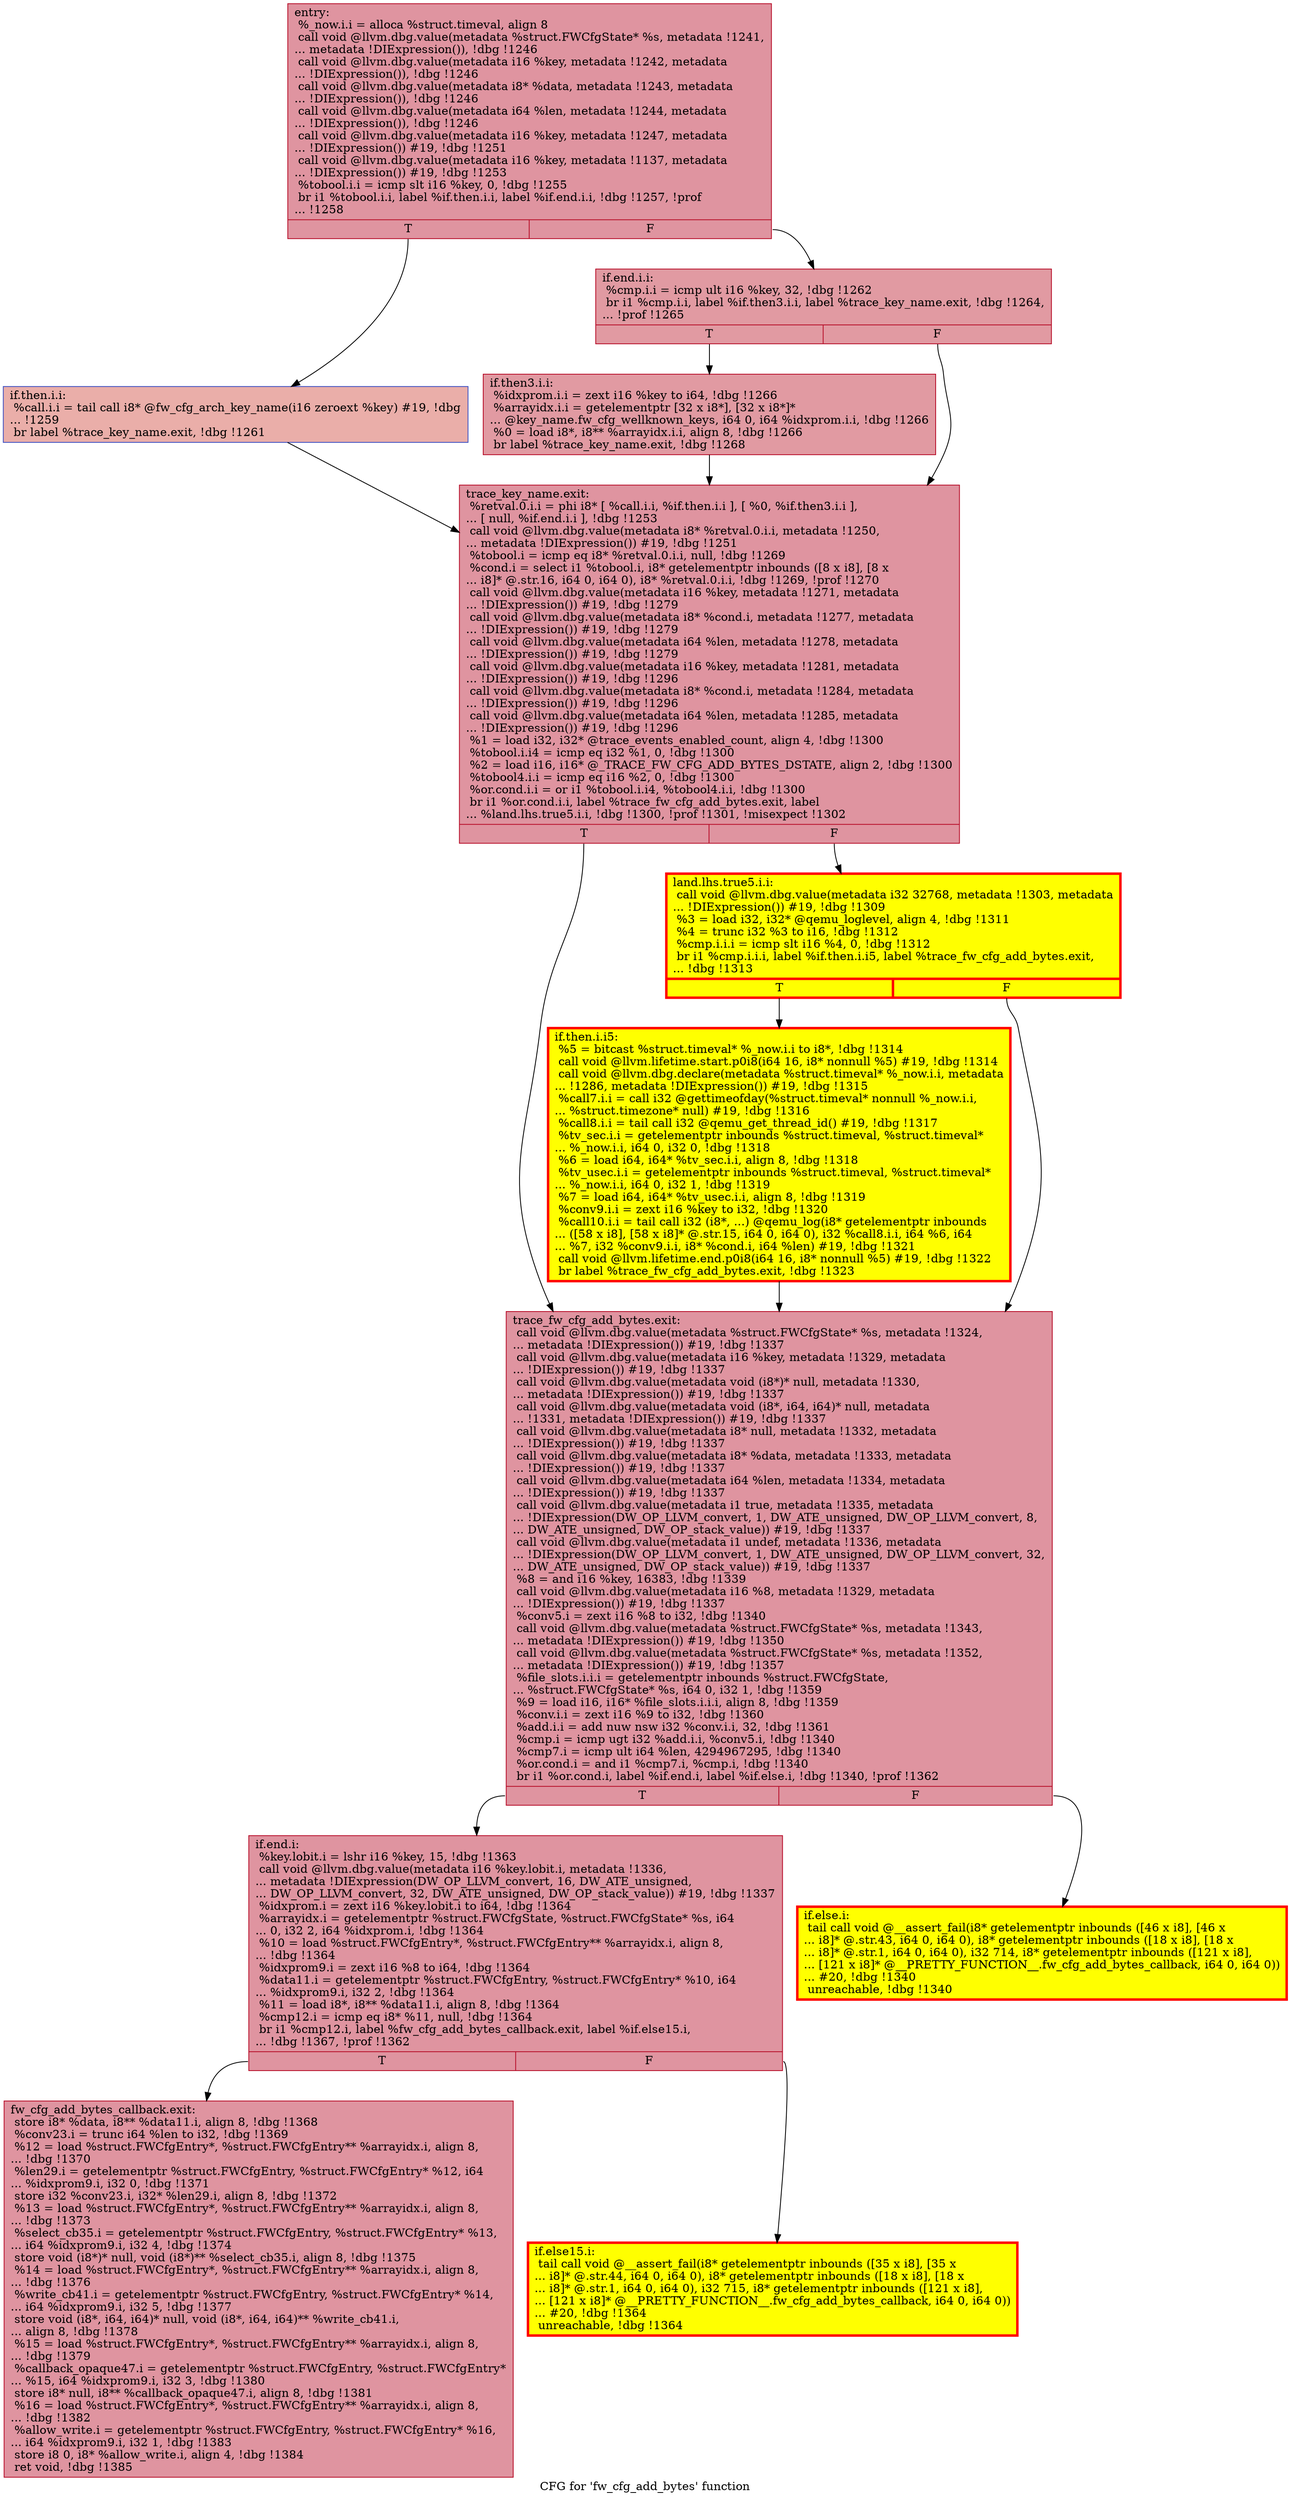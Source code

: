 digraph "CFG for 'fw_cfg_add_bytes' function" {
	label="CFG for 'fw_cfg_add_bytes' function";

	Node0x561075c99c70 [shape=record,color="#b70d28ff", style=filled, fillcolor="#b70d2870",label="{entry:\l  %_now.i.i = alloca %struct.timeval, align 8\l  call void @llvm.dbg.value(metadata %struct.FWCfgState* %s, metadata !1241,\l... metadata !DIExpression()), !dbg !1246\l  call void @llvm.dbg.value(metadata i16 %key, metadata !1242, metadata\l... !DIExpression()), !dbg !1246\l  call void @llvm.dbg.value(metadata i8* %data, metadata !1243, metadata\l... !DIExpression()), !dbg !1246\l  call void @llvm.dbg.value(metadata i64 %len, metadata !1244, metadata\l... !DIExpression()), !dbg !1246\l  call void @llvm.dbg.value(metadata i16 %key, metadata !1247, metadata\l... !DIExpression()) #19, !dbg !1251\l  call void @llvm.dbg.value(metadata i16 %key, metadata !1137, metadata\l... !DIExpression()) #19, !dbg !1253\l  %tobool.i.i = icmp slt i16 %key, 0, !dbg !1255\l  br i1 %tobool.i.i, label %if.then.i.i, label %if.end.i.i, !dbg !1257, !prof\l... !1258\l|{<s0>T|<s1>F}}"];
	Node0x561075c99c70:s0 -> Node0x561075d725b0;
	Node0x561075c99c70:s1 -> Node0x561075c7c0a0;
	Node0x561075d725b0 [shape=record,color="#3d50c3ff", style=filled, fillcolor="#d0473d70",label="{if.then.i.i:                                      \l  %call.i.i = tail call i8* @fw_cfg_arch_key_name(i16 zeroext %key) #19, !dbg\l... !1259\l  br label %trace_key_name.exit, !dbg !1261\l}"];
	Node0x561075d725b0 -> Node0x561075d3c0a0;
	Node0x561075c7c0a0 [shape=record,color="#b70d28ff", style=filled, fillcolor="#bb1b2c70",label="{if.end.i.i:                                       \l  %cmp.i.i = icmp ult i16 %key, 32, !dbg !1262\l  br i1 %cmp.i.i, label %if.then3.i.i, label %trace_key_name.exit, !dbg !1264,\l... !prof !1265\l|{<s0>T|<s1>F}}"];
	Node0x561075c7c0a0:s0 -> Node0x561075d72600;
	Node0x561075c7c0a0:s1 -> Node0x561075d3c0a0;
	Node0x561075d72600 [shape=record,color="#b70d28ff", style=filled, fillcolor="#bb1b2c70",label="{if.then3.i.i:                                     \l  %idxprom.i.i = zext i16 %key to i64, !dbg !1266\l  %arrayidx.i.i = getelementptr [32 x i8*], [32 x i8*]*\l... @key_name.fw_cfg_wellknown_keys, i64 0, i64 %idxprom.i.i, !dbg !1266\l  %0 = load i8*, i8** %arrayidx.i.i, align 8, !dbg !1266\l  br label %trace_key_name.exit, !dbg !1268\l}"];
	Node0x561075d72600 -> Node0x561075d3c0a0;
	Node0x561075d3c0a0 [shape=record,color="#b70d28ff", style=filled, fillcolor="#b70d2870",label="{trace_key_name.exit:                              \l  %retval.0.i.i = phi i8* [ %call.i.i, %if.then.i.i ], [ %0, %if.then3.i.i ],\l... [ null, %if.end.i.i ], !dbg !1253\l  call void @llvm.dbg.value(metadata i8* %retval.0.i.i, metadata !1250,\l... metadata !DIExpression()) #19, !dbg !1251\l  %tobool.i = icmp eq i8* %retval.0.i.i, null, !dbg !1269\l  %cond.i = select i1 %tobool.i, i8* getelementptr inbounds ([8 x i8], [8 x\l... i8]* @.str.16, i64 0, i64 0), i8* %retval.0.i.i, !dbg !1269, !prof !1270\l  call void @llvm.dbg.value(metadata i16 %key, metadata !1271, metadata\l... !DIExpression()) #19, !dbg !1279\l  call void @llvm.dbg.value(metadata i8* %cond.i, metadata !1277, metadata\l... !DIExpression()) #19, !dbg !1279\l  call void @llvm.dbg.value(metadata i64 %len, metadata !1278, metadata\l... !DIExpression()) #19, !dbg !1279\l  call void @llvm.dbg.value(metadata i16 %key, metadata !1281, metadata\l... !DIExpression()) #19, !dbg !1296\l  call void @llvm.dbg.value(metadata i8* %cond.i, metadata !1284, metadata\l... !DIExpression()) #19, !dbg !1296\l  call void @llvm.dbg.value(metadata i64 %len, metadata !1285, metadata\l... !DIExpression()) #19, !dbg !1296\l  %1 = load i32, i32* @trace_events_enabled_count, align 4, !dbg !1300\l  %tobool.i.i4 = icmp eq i32 %1, 0, !dbg !1300\l  %2 = load i16, i16* @_TRACE_FW_CFG_ADD_BYTES_DSTATE, align 2, !dbg !1300\l  %tobool4.i.i = icmp eq i16 %2, 0, !dbg !1300\l  %or.cond.i.i = or i1 %tobool.i.i4, %tobool4.i.i, !dbg !1300\l  br i1 %or.cond.i.i, label %trace_fw_cfg_add_bytes.exit, label\l... %land.lhs.true5.i.i, !dbg !1300, !prof !1301, !misexpect !1302\l|{<s0>T|<s1>F}}"];
	Node0x561075d3c0a0:s0 -> Node0x561075d25d00;
	Node0x561075d3c0a0:s1 -> Node0x561075bb7c60;
	Node0x561075bb7c60 [shape=record,penwidth=3.0, style="filled", color="red", fillcolor="yellow",label="{land.lhs.true5.i.i:                               \l  call void @llvm.dbg.value(metadata i32 32768, metadata !1303, metadata\l... !DIExpression()) #19, !dbg !1309\l  %3 = load i32, i32* @qemu_loglevel, align 4, !dbg !1311\l  %4 = trunc i32 %3 to i16, !dbg !1312\l  %cmp.i.i.i = icmp slt i16 %4, 0, !dbg !1312\l  br i1 %cmp.i.i.i, label %if.then.i.i5, label %trace_fw_cfg_add_bytes.exit,\l... !dbg !1313\l|{<s0>T|<s1>F}}"];
	Node0x561075bb7c60:s0 -> Node0x561075d8eea0;
	Node0x561075bb7c60:s1 -> Node0x561075d25d00;
	Node0x561075d8eea0 [shape=record,penwidth=3.0, style="filled", color="red", fillcolor="yellow",label="{if.then.i.i5:                                     \l  %5 = bitcast %struct.timeval* %_now.i.i to i8*, !dbg !1314\l  call void @llvm.lifetime.start.p0i8(i64 16, i8* nonnull %5) #19, !dbg !1314\l  call void @llvm.dbg.declare(metadata %struct.timeval* %_now.i.i, metadata\l... !1286, metadata !DIExpression()) #19, !dbg !1315\l  %call7.i.i = call i32 @gettimeofday(%struct.timeval* nonnull %_now.i.i,\l... %struct.timezone* null) #19, !dbg !1316\l  %call8.i.i = tail call i32 @qemu_get_thread_id() #19, !dbg !1317\l  %tv_sec.i.i = getelementptr inbounds %struct.timeval, %struct.timeval*\l... %_now.i.i, i64 0, i32 0, !dbg !1318\l  %6 = load i64, i64* %tv_sec.i.i, align 8, !dbg !1318\l  %tv_usec.i.i = getelementptr inbounds %struct.timeval, %struct.timeval*\l... %_now.i.i, i64 0, i32 1, !dbg !1319\l  %7 = load i64, i64* %tv_usec.i.i, align 8, !dbg !1319\l  %conv9.i.i = zext i16 %key to i32, !dbg !1320\l  %call10.i.i = tail call i32 (i8*, ...) @qemu_log(i8* getelementptr inbounds\l... ([58 x i8], [58 x i8]* @.str.15, i64 0, i64 0), i32 %call8.i.i, i64 %6, i64\l... %7, i32 %conv9.i.i, i8* %cond.i, i64 %len) #19, !dbg !1321\l  call void @llvm.lifetime.end.p0i8(i64 16, i8* nonnull %5) #19, !dbg !1322\l  br label %trace_fw_cfg_add_bytes.exit, !dbg !1323\l}"];
	Node0x561075d8eea0 -> Node0x561075d25d00;
	Node0x561075d25d00 [shape=record,color="#b70d28ff", style=filled, fillcolor="#b70d2870",label="{trace_fw_cfg_add_bytes.exit:                      \l  call void @llvm.dbg.value(metadata %struct.FWCfgState* %s, metadata !1324,\l... metadata !DIExpression()) #19, !dbg !1337\l  call void @llvm.dbg.value(metadata i16 %key, metadata !1329, metadata\l... !DIExpression()) #19, !dbg !1337\l  call void @llvm.dbg.value(metadata void (i8*)* null, metadata !1330,\l... metadata !DIExpression()) #19, !dbg !1337\l  call void @llvm.dbg.value(metadata void (i8*, i64, i64)* null, metadata\l... !1331, metadata !DIExpression()) #19, !dbg !1337\l  call void @llvm.dbg.value(metadata i8* null, metadata !1332, metadata\l... !DIExpression()) #19, !dbg !1337\l  call void @llvm.dbg.value(metadata i8* %data, metadata !1333, metadata\l... !DIExpression()) #19, !dbg !1337\l  call void @llvm.dbg.value(metadata i64 %len, metadata !1334, metadata\l... !DIExpression()) #19, !dbg !1337\l  call void @llvm.dbg.value(metadata i1 true, metadata !1335, metadata\l... !DIExpression(DW_OP_LLVM_convert, 1, DW_ATE_unsigned, DW_OP_LLVM_convert, 8,\l... DW_ATE_unsigned, DW_OP_stack_value)) #19, !dbg !1337\l  call void @llvm.dbg.value(metadata i1 undef, metadata !1336, metadata\l... !DIExpression(DW_OP_LLVM_convert, 1, DW_ATE_unsigned, DW_OP_LLVM_convert, 32,\l... DW_ATE_unsigned, DW_OP_stack_value)) #19, !dbg !1337\l  %8 = and i16 %key, 16383, !dbg !1339\l  call void @llvm.dbg.value(metadata i16 %8, metadata !1329, metadata\l... !DIExpression()) #19, !dbg !1337\l  %conv5.i = zext i16 %8 to i32, !dbg !1340\l  call void @llvm.dbg.value(metadata %struct.FWCfgState* %s, metadata !1343,\l... metadata !DIExpression()) #19, !dbg !1350\l  call void @llvm.dbg.value(metadata %struct.FWCfgState* %s, metadata !1352,\l... metadata !DIExpression()) #19, !dbg !1357\l  %file_slots.i.i.i = getelementptr inbounds %struct.FWCfgState,\l... %struct.FWCfgState* %s, i64 0, i32 1, !dbg !1359\l  %9 = load i16, i16* %file_slots.i.i.i, align 8, !dbg !1359\l  %conv.i.i = zext i16 %9 to i32, !dbg !1360\l  %add.i.i = add nuw nsw i32 %conv.i.i, 32, !dbg !1361\l  %cmp.i = icmp ugt i32 %add.i.i, %conv5.i, !dbg !1340\l  %cmp7.i = icmp ult i64 %len, 4294967295, !dbg !1340\l  %or.cond.i = and i1 %cmp7.i, %cmp.i, !dbg !1340\l  br i1 %or.cond.i, label %if.end.i, label %if.else.i, !dbg !1340, !prof !1362\l|{<s0>T|<s1>F}}"];
	Node0x561075d25d00:s0 -> Node0x561075e3add0;
	Node0x561075d25d00:s1 -> Node0x561075fcdf00;
	Node0x561075fcdf00 [shape=record,penwidth=3.0, style="filled", color="red", fillcolor="yellow",label="{if.else.i:                                        \l  tail call void @__assert_fail(i8* getelementptr inbounds ([46 x i8], [46 x\l... i8]* @.str.43, i64 0, i64 0), i8* getelementptr inbounds ([18 x i8], [18 x\l... i8]* @.str.1, i64 0, i64 0), i32 714, i8* getelementptr inbounds ([121 x i8],\l... [121 x i8]* @__PRETTY_FUNCTION__.fw_cfg_add_bytes_callback, i64 0, i64 0))\l... #20, !dbg !1340\l  unreachable, !dbg !1340\l}"];
	Node0x561075e3add0 [shape=record,color="#b70d28ff", style=filled, fillcolor="#b70d2870",label="{if.end.i:                                         \l  %key.lobit.i = lshr i16 %key, 15, !dbg !1363\l  call void @llvm.dbg.value(metadata i16 %key.lobit.i, metadata !1336,\l... metadata !DIExpression(DW_OP_LLVM_convert, 16, DW_ATE_unsigned,\l... DW_OP_LLVM_convert, 32, DW_ATE_unsigned, DW_OP_stack_value)) #19, !dbg !1337\l  %idxprom.i = zext i16 %key.lobit.i to i64, !dbg !1364\l  %arrayidx.i = getelementptr %struct.FWCfgState, %struct.FWCfgState* %s, i64\l... 0, i32 2, i64 %idxprom.i, !dbg !1364\l  %10 = load %struct.FWCfgEntry*, %struct.FWCfgEntry** %arrayidx.i, align 8,\l... !dbg !1364\l  %idxprom9.i = zext i16 %8 to i64, !dbg !1364\l  %data11.i = getelementptr %struct.FWCfgEntry, %struct.FWCfgEntry* %10, i64\l... %idxprom9.i, i32 2, !dbg !1364\l  %11 = load i8*, i8** %data11.i, align 8, !dbg !1364\l  %cmp12.i = icmp eq i8* %11, null, !dbg !1364\l  br i1 %cmp12.i, label %fw_cfg_add_bytes_callback.exit, label %if.else15.i,\l... !dbg !1367, !prof !1362\l|{<s0>T|<s1>F}}"];
	Node0x561075e3add0:s0 -> Node0x561075dc6660;
	Node0x561075e3add0:s1 -> Node0x561075e77130;
	Node0x561075e77130 [shape=record,penwidth=3.0, style="filled", color="red", fillcolor="yellow",label="{if.else15.i:                                      \l  tail call void @__assert_fail(i8* getelementptr inbounds ([35 x i8], [35 x\l... i8]* @.str.44, i64 0, i64 0), i8* getelementptr inbounds ([18 x i8], [18 x\l... i8]* @.str.1, i64 0, i64 0), i32 715, i8* getelementptr inbounds ([121 x i8],\l... [121 x i8]* @__PRETTY_FUNCTION__.fw_cfg_add_bytes_callback, i64 0, i64 0))\l... #20, !dbg !1364\l  unreachable, !dbg !1364\l}"];
	Node0x561075dc6660 [shape=record,color="#b70d28ff", style=filled, fillcolor="#b70d2870",label="{fw_cfg_add_bytes_callback.exit:                   \l  store i8* %data, i8** %data11.i, align 8, !dbg !1368\l  %conv23.i = trunc i64 %len to i32, !dbg !1369\l  %12 = load %struct.FWCfgEntry*, %struct.FWCfgEntry** %arrayidx.i, align 8,\l... !dbg !1370\l  %len29.i = getelementptr %struct.FWCfgEntry, %struct.FWCfgEntry* %12, i64\l... %idxprom9.i, i32 0, !dbg !1371\l  store i32 %conv23.i, i32* %len29.i, align 8, !dbg !1372\l  %13 = load %struct.FWCfgEntry*, %struct.FWCfgEntry** %arrayidx.i, align 8,\l... !dbg !1373\l  %select_cb35.i = getelementptr %struct.FWCfgEntry, %struct.FWCfgEntry* %13,\l... i64 %idxprom9.i, i32 4, !dbg !1374\l  store void (i8*)* null, void (i8*)** %select_cb35.i, align 8, !dbg !1375\l  %14 = load %struct.FWCfgEntry*, %struct.FWCfgEntry** %arrayidx.i, align 8,\l... !dbg !1376\l  %write_cb41.i = getelementptr %struct.FWCfgEntry, %struct.FWCfgEntry* %14,\l... i64 %idxprom9.i, i32 5, !dbg !1377\l  store void (i8*, i64, i64)* null, void (i8*, i64, i64)** %write_cb41.i,\l... align 8, !dbg !1378\l  %15 = load %struct.FWCfgEntry*, %struct.FWCfgEntry** %arrayidx.i, align 8,\l... !dbg !1379\l  %callback_opaque47.i = getelementptr %struct.FWCfgEntry, %struct.FWCfgEntry*\l... %15, i64 %idxprom9.i, i32 3, !dbg !1380\l  store i8* null, i8** %callback_opaque47.i, align 8, !dbg !1381\l  %16 = load %struct.FWCfgEntry*, %struct.FWCfgEntry** %arrayidx.i, align 8,\l... !dbg !1382\l  %allow_write.i = getelementptr %struct.FWCfgEntry, %struct.FWCfgEntry* %16,\l... i64 %idxprom9.i, i32 1, !dbg !1383\l  store i8 0, i8* %allow_write.i, align 4, !dbg !1384\l  ret void, !dbg !1385\l}"];
}
